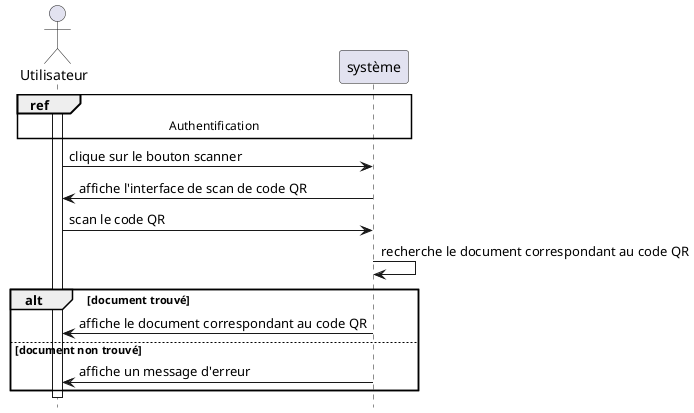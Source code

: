 @startuml scan_qr

hide footbox


actor "Utilisateur" as user
participant "système" as system


ref over user, system : Authentification
activate user
user -> system : clique sur le bouton scanner
system -> user : affiche l'interface de scan de code QR
user -> system : scan le code QR
system -> system : recherche le document correspondant au code QR
alt document trouvé
    system -> user : affiche le document correspondant au code QR
else document non trouvé
    system -> user : affiche un message d'erreur
end
deactivate system
deactivate user